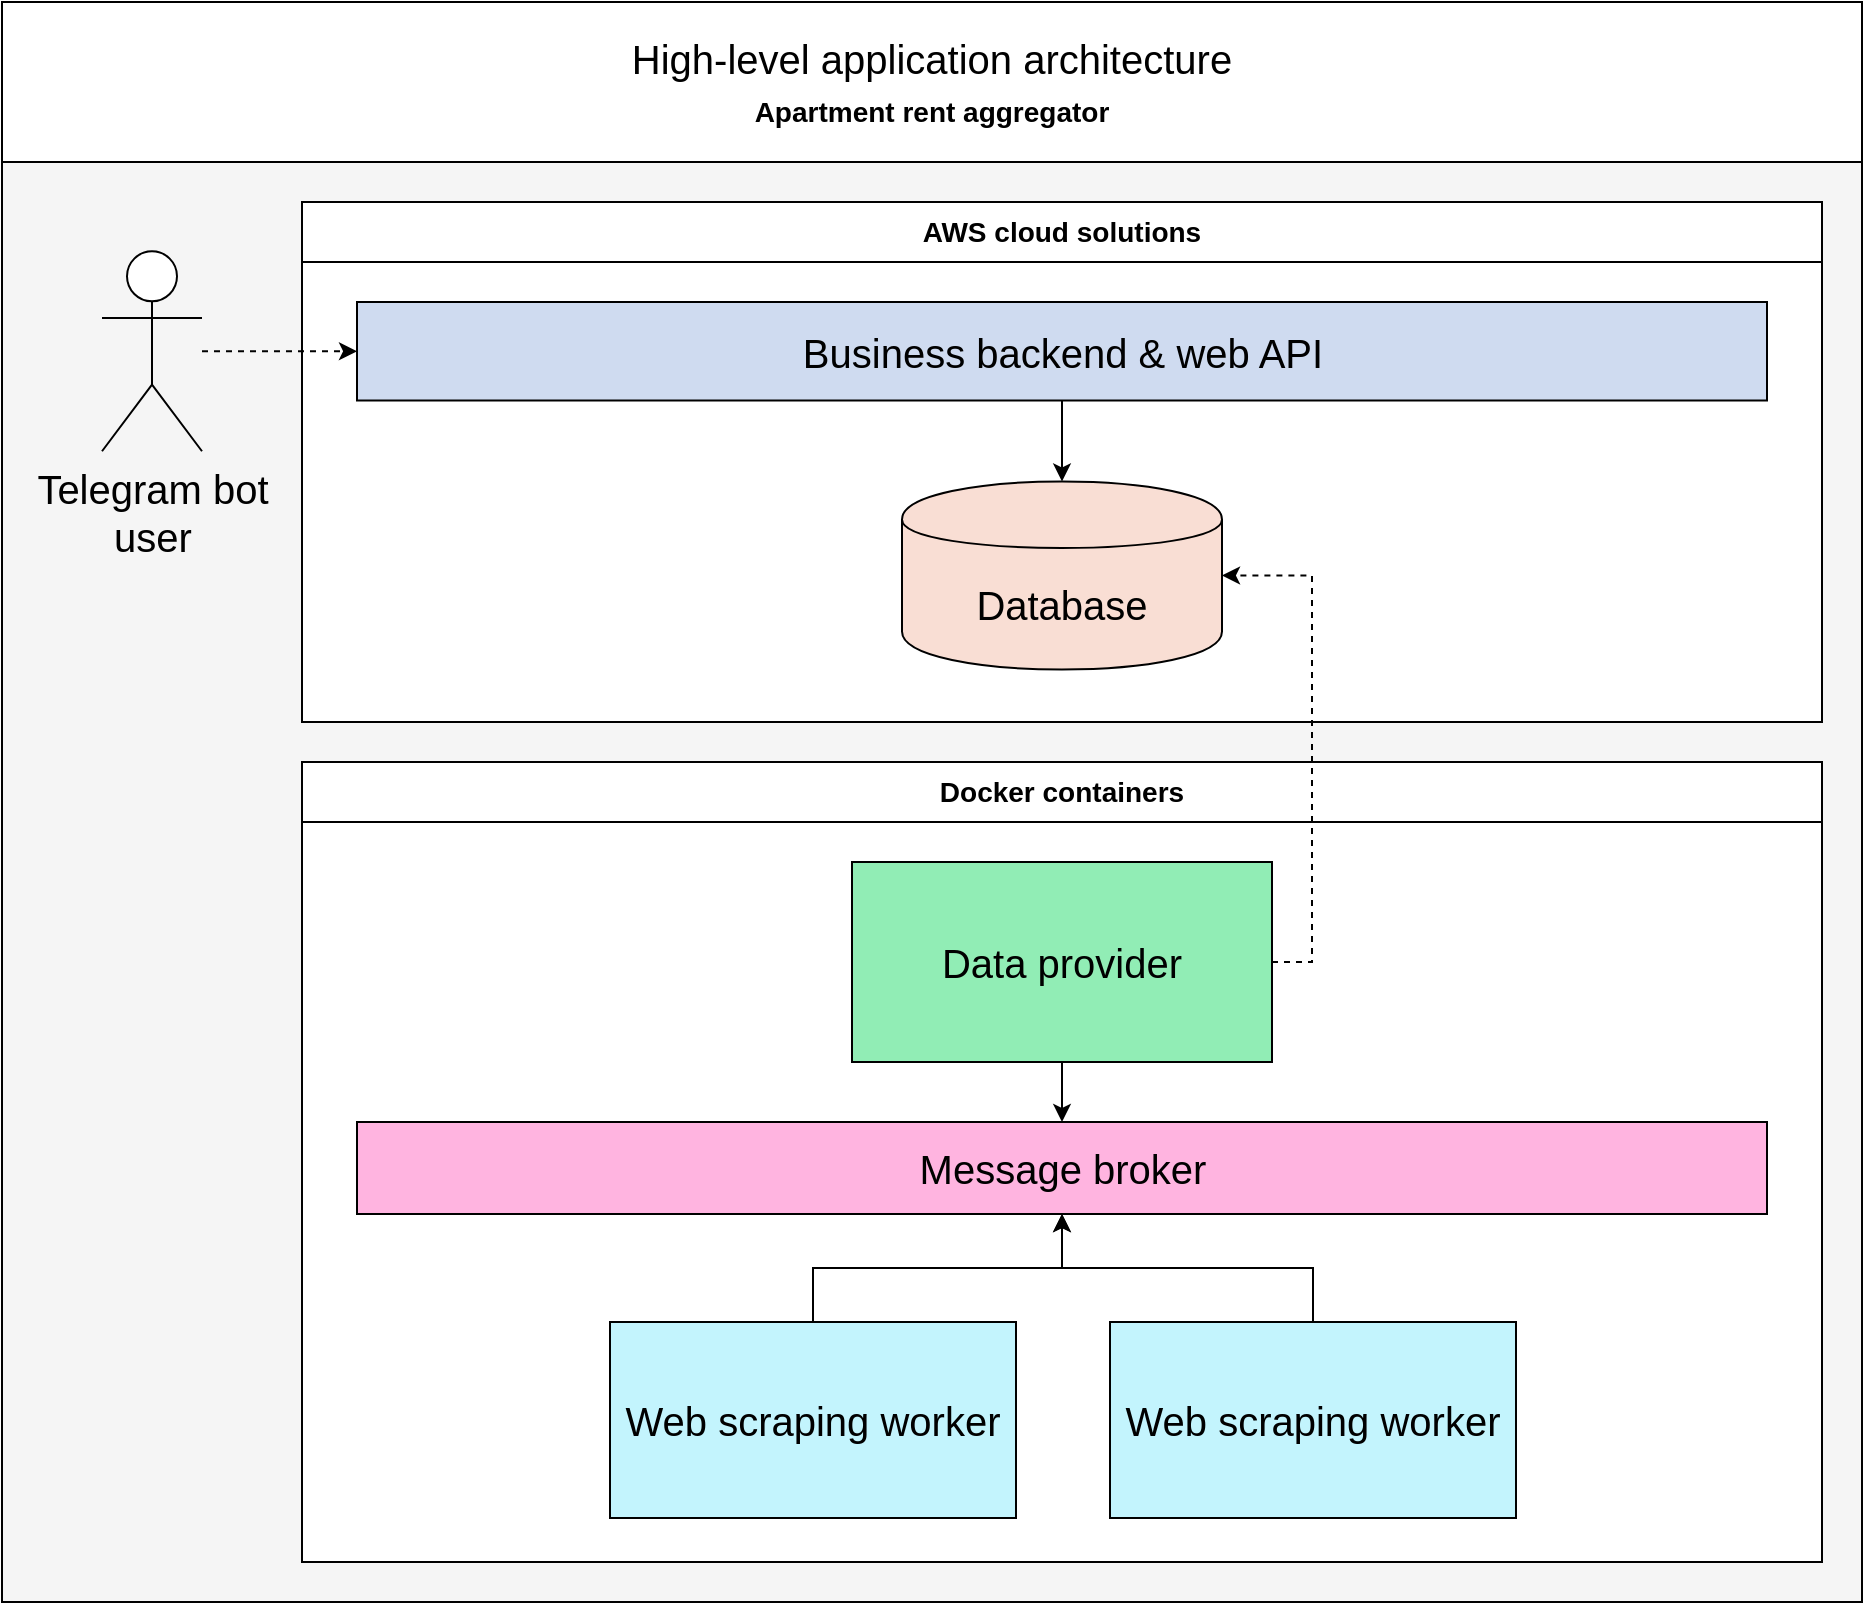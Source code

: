 <mxfile version="21.2.7" type="github" pages="5">
  <diagram name="High-level application" id="High-level_application">
    <mxGraphModel dx="1834" dy="756" grid="1" gridSize="10" guides="1" tooltips="1" connect="1" arrows="1" fold="1" page="0" pageScale="1" pageWidth="850" pageHeight="1100" math="0" shadow="0">
      <root>
        <mxCell id="0" />
        <mxCell id="1" parent="0" />
        <mxCell id="-xgTVikoDXELiAWHSAw1-9" value="" style="rounded=0;whiteSpace=wrap;html=1;fillColor=#F5F5F5;" parent="1" vertex="1">
          <mxGeometry x="-120" y="80" width="930" height="720" as="geometry" />
        </mxCell>
        <mxCell id="cWxIyX9j8rEvUQrOaFNB-9" value="AWS cloud solutions" style="swimlane;whiteSpace=wrap;html=1;fontSize=14;fontFamily=Helvetica;startSize=30;fillColor=#FFFFFF;" parent="1" vertex="1">
          <mxGeometry x="30" y="100" width="760" height="260" as="geometry">
            <mxRectangle x="30" y="100" width="180" height="30" as="alternateBounds" />
          </mxGeometry>
        </mxCell>
        <mxCell id="cWxIyX9j8rEvUQrOaFNB-17" value="" style="rounded=0;whiteSpace=wrap;html=1;" parent="cWxIyX9j8rEvUQrOaFNB-9" vertex="1">
          <mxGeometry y="30" width="760" height="230" as="geometry" />
        </mxCell>
        <mxCell id="ZXFIMNh35nwlY6TocOVl-15" value="Database" style="shape=cylinder;whiteSpace=wrap;html=1;boundedLbl=1;backgroundOutline=1;fontSize=20;labelBackgroundColor=none;fillColor=#f9ded4;" parent="cWxIyX9j8rEvUQrOaFNB-9" vertex="1">
          <mxGeometry x="300" y="139.75" width="160" height="94" as="geometry" />
        </mxCell>
        <mxCell id="ZXFIMNh35nwlY6TocOVl-18" value="Business backend &amp;amp; web API" style="rounded=0;whiteSpace=wrap;html=1;fillColor=#cfdbf0;fontSize=20;" parent="cWxIyX9j8rEvUQrOaFNB-9" vertex="1">
          <mxGeometry x="27.5" y="50" width="705" height="49.25" as="geometry" />
        </mxCell>
        <mxCell id="ZXFIMNh35nwlY6TocOVl-16" style="edgeStyle=orthogonalEdgeStyle;rounded=0;orthogonalLoop=1;jettySize=auto;html=1;exitX=0.5;exitY=1;exitDx=0;exitDy=0;" parent="cWxIyX9j8rEvUQrOaFNB-9" source="ZXFIMNh35nwlY6TocOVl-18" target="ZXFIMNh35nwlY6TocOVl-15" edge="1">
          <mxGeometry relative="1" as="geometry">
            <mxPoint x="380" y="98.75" as="sourcePoint" />
          </mxGeometry>
        </mxCell>
        <UserObject label="&lt;div style=&quot;&quot;&gt;&lt;p style=&quot;font-size: 20px; text-align: center; margin: 0px; text-indent: 0px; vertical-align: top; direction: ltr;&quot;&gt;&lt;span style=&quot;letter-spacing: 0px; background-color: initial;&quot;&gt;High-level application architecture&lt;/span&gt;&lt;br&gt;&lt;/p&gt;&lt;p style=&quot;text-align: center; margin: 0px; text-indent: 0px; vertical-align: top; direction: ltr;&quot;&gt;&lt;font style=&quot;font-size: 14px;&quot;&gt;&lt;b&gt;Apartment rent aggregator&lt;/b&gt;&lt;/font&gt;&lt;span style=&quot;font-size: 20px; letter-spacing: 0px; background-color: initial;&quot;&gt;&lt;br&gt;&lt;/span&gt;&lt;/p&gt;&lt;/div&gt;" tags="Background" id="9">
          <mxCell style="verticalAlign=middle;align=center;overflow=width;vsdxID=89;fillColor=default;gradientColor=none;shape=stencil(nZBLDoAgDERP0z3SIyjew0SURgSD+Lu9kMZoXLhwN9O+tukAlrNpJg1SzDH4QW/URgNYgZTkjA4UkwJUgGXng+6DX1zLfmoymdXo17xh5zmRJ6Q42BWCfc2oJfdAr+Yv+AP9Cb7OJ3H/2JG1HNGz/84klThPVCc=);strokeColor=default;strokeWidth=1;points=[];labelBackgroundColor=none;rounded=0;html=1;whiteSpace=wrap;spacing=0;fontFamily=Helvetica;fontSize=20;" parent="1" vertex="1">
            <mxGeometry x="-120" width="930" height="80" as="geometry" />
          </mxCell>
        </UserObject>
        <mxCell id="Ff4dOM8mG5HtcIpBqocM-9" style="edgeStyle=orthogonalEdgeStyle;rounded=0;orthogonalLoop=1;jettySize=auto;html=1;dashed=1;" parent="1" source="OINjtmFUPzzOpS-DBbj4-16" target="ZXFIMNh35nwlY6TocOVl-18" edge="1">
          <mxGeometry relative="1" as="geometry" />
        </mxCell>
        <mxCell id="OINjtmFUPzzOpS-DBbj4-16" value="Telegram bot&lt;br&gt;user" style="shape=umlActor;verticalLabelPosition=bottom;verticalAlign=top;html=1;outlineConnect=0;fontSize=20;fontStyle=0;fontFamily=Helvetica;" parent="1" vertex="1">
          <mxGeometry x="-70" y="124.63" width="50" height="100" as="geometry" />
        </mxCell>
        <mxCell id="V_b-aNV0u7wTXzf40E7H-9" value="Docker containers" style="swimlane;whiteSpace=wrap;html=1;fontSize=14;fontFamily=Helvetica;startSize=30;fillColor=#FFFFFF;" parent="1" vertex="1">
          <mxGeometry x="30" y="380" width="760" height="400" as="geometry">
            <mxRectangle x="30" y="380" width="180" height="30" as="alternateBounds" />
          </mxGeometry>
        </mxCell>
        <mxCell id="V_b-aNV0u7wTXzf40E7H-10" value="" style="rounded=0;whiteSpace=wrap;html=1;" parent="V_b-aNV0u7wTXzf40E7H-9" vertex="1">
          <mxGeometry y="30" width="760" height="370" as="geometry" />
        </mxCell>
        <mxCell id="ZXFIMNh35nwlY6TocOVl-24" value="Web scraping worker" style="rounded=0;whiteSpace=wrap;html=1;fillColor=#c3f4fd;fontSize=20;" parent="V_b-aNV0u7wTXzf40E7H-9" vertex="1">
          <mxGeometry x="404" y="280" width="203" height="98" as="geometry" />
        </mxCell>
        <mxCell id="ZXFIMNh35nwlY6TocOVl-21" value="Web scraping worker" style="rounded=0;whiteSpace=wrap;html=1;fillColor=#c3f4fd;fontSize=20;" parent="V_b-aNV0u7wTXzf40E7H-9" vertex="1">
          <mxGeometry x="154" y="280" width="203" height="98" as="geometry" />
        </mxCell>
        <mxCell id="ZXFIMNh35nwlY6TocOVl-20" value="Message broker" style="rounded=0;whiteSpace=wrap;html=1;fillColor=#ffb4e0;fontSize=20;" parent="V_b-aNV0u7wTXzf40E7H-9" vertex="1">
          <mxGeometry x="27.5" y="180" width="705" height="46" as="geometry" />
        </mxCell>
        <mxCell id="ZXFIMNh35nwlY6TocOVl-31" style="edgeStyle=orthogonalEdgeStyle;rounded=0;orthogonalLoop=1;jettySize=auto;html=1;" parent="V_b-aNV0u7wTXzf40E7H-9" source="ZXFIMNh35nwlY6TocOVl-24" target="ZXFIMNh35nwlY6TocOVl-20" edge="1">
          <mxGeometry relative="1" as="geometry" />
        </mxCell>
        <mxCell id="ZXFIMNh35nwlY6TocOVl-32" style="edgeStyle=orthogonalEdgeStyle;rounded=0;orthogonalLoop=1;jettySize=auto;html=1;" parent="V_b-aNV0u7wTXzf40E7H-9" source="ZXFIMNh35nwlY6TocOVl-21" target="ZXFIMNh35nwlY6TocOVl-20" edge="1">
          <mxGeometry relative="1" as="geometry" />
        </mxCell>
        <mxCell id="ZXFIMNh35nwlY6TocOVl-23" style="edgeStyle=orthogonalEdgeStyle;rounded=0;orthogonalLoop=1;jettySize=auto;html=1;entryX=0.5;entryY=0;entryDx=0;entryDy=0;" parent="V_b-aNV0u7wTXzf40E7H-9" source="ZXFIMNh35nwlY6TocOVl-19" target="ZXFIMNh35nwlY6TocOVl-20" edge="1">
          <mxGeometry relative="1" as="geometry">
            <mxPoint x="380.5" y="184" as="targetPoint" />
          </mxGeometry>
        </mxCell>
        <mxCell id="ZXFIMNh35nwlY6TocOVl-19" value="Data provider" style="rounded=0;whiteSpace=wrap;html=1;fillColor=#91edb5;fontSize=20;" parent="V_b-aNV0u7wTXzf40E7H-9" vertex="1">
          <mxGeometry x="275" y="50" width="210" height="100" as="geometry" />
        </mxCell>
        <mxCell id="_OqohqKDlzTqKOGeFq7Q-9" style="edgeStyle=orthogonalEdgeStyle;rounded=0;orthogonalLoop=1;jettySize=auto;html=1;exitX=1;exitY=0.5;exitDx=0;exitDy=0;entryX=1;entryY=0.5;entryDx=0;entryDy=0;dashed=1;" parent="1" source="ZXFIMNh35nwlY6TocOVl-19" target="ZXFIMNh35nwlY6TocOVl-15" edge="1">
          <mxGeometry relative="1" as="geometry" />
        </mxCell>
      </root>
    </mxGraphModel>
  </diagram>
  <diagram id="rdL2xZTq7Vs_gFtf2hAk" name="Business backend &amp; web API">
    <mxGraphModel dx="1834" dy="756" grid="1" gridSize="10" guides="1" tooltips="1" connect="1" arrows="1" fold="1" page="0" pageScale="1" pageWidth="850" pageHeight="1100" math="0" shadow="0">
      <root>
        <mxCell id="0" />
        <mxCell id="1" parent="0" />
        <mxCell id="CDx5S3gPCUcm8BOAOIRe-1" value="" style="rounded=0;whiteSpace=wrap;html=1;fillColor=#F5F5F5;fontFamily=Helvetica;" parent="1" vertex="1">
          <mxGeometry x="-150" y="270" width="970" height="560" as="geometry" />
        </mxCell>
        <UserObject label="&lt;div style=&quot;&quot;&gt;&lt;p style=&quot;text-align: center; margin: 0px; text-indent: 0px; vertical-align: top; direction: ltr;&quot;&gt;&lt;span style=&quot;letter-spacing: 0px; background-color: initial;&quot;&gt;Business backend &amp;amp; web API&amp;nbsp;architecture&lt;/span&gt;&lt;br&gt;&lt;/p&gt;&lt;p style=&quot;text-align: center; margin: 0px; text-indent: 0px; vertical-align: top; direction: ltr;&quot;&gt;&lt;b&gt;&lt;font style=&quot;font-size: 14px;&quot;&gt;Apartment rent aggregator&lt;/font&gt;&lt;/b&gt;&lt;b style=&quot;letter-spacing: 0px; background-color: initial; font-size: 16px;&quot;&gt;&lt;br&gt;&lt;/b&gt;&lt;/p&gt;&lt;/div&gt;" tags="Background" id="xDa_hqLlNhh-wzN2-aVn-1">
          <mxCell style="verticalAlign=middle;align=center;overflow=width;vsdxID=89;fillColor=default;gradientColor=none;shape=stencil(nZBLDoAgDERP0z3SIyjew0SURgSD+Lu9kMZoXLhwN9O+tukAlrNpJg1SzDH4QW/URgNYgZTkjA4UkwJUgGXng+6DX1zLfmoymdXo17xh5zmRJ6Q42BWCfc2oJfdAr+Yv+AP9Cb7OJ3H/2JG1HNGz/84klThPVCc=);strokeColor=default;strokeWidth=1;points=[];labelBackgroundColor=none;rounded=0;html=1;whiteSpace=wrap;spacing=0;fontFamily=Helvetica;fontSize=20;" parent="1" vertex="1">
            <mxGeometry x="-150" y="190" width="970" height="80" as="geometry" />
          </mxCell>
        </UserObject>
        <mxCell id="gksIDDGi-dU_mkhMfjs--19" value="Telegram bot&lt;br&gt;user" style="shape=umlActor;verticalLabelPosition=bottom;verticalAlign=top;html=1;outlineConnect=0;fontSize=20;fontStyle=0;fontFamily=Helvetica;" parent="1" vertex="1">
          <mxGeometry x="-100" y="364.63" width="50" height="100" as="geometry" />
        </mxCell>
        <mxCell id="S00ujWl9DdS8mKT_63SR-1" value="AWS cloud solutions" style="swimlane;whiteSpace=wrap;html=1;fontSize=14;fontFamily=Helvetica;startSize=30;fillColor=#FFFFFF;" parent="1" vertex="1">
          <mxGeometry y="290" width="800" height="520" as="geometry">
            <mxRectangle y="290" width="180" height="30" as="alternateBounds" />
          </mxGeometry>
        </mxCell>
        <mxCell id="AVWUsXg32qzoJtBqNjif-1" value="AWS Lambda" style="swimlane;whiteSpace=wrap;html=1;fontSize=14;fontFamily=Helvetica;startSize=30;fillColor=#FFFFFF;" parent="S00ujWl9DdS8mKT_63SR-1" vertex="1">
          <mxGeometry x="15" y="50" width="770" height="330" as="geometry">
            <mxRectangle x="15" y="50" width="180" height="30" as="alternateBounds" />
          </mxGeometry>
        </mxCell>
        <mxCell id="tQo4KUY7im6yM3A2KLwd-3" value="" style="rounded=0;whiteSpace=wrap;html=1;" parent="AVWUsXg32qzoJtBqNjif-1" vertex="1">
          <mxGeometry y="30" width="770" height="300" as="geometry" />
        </mxCell>
        <mxCell id="WNUZtPu2UXW6FzqGCnNT-1" style="edgeStyle=orthogonalEdgeStyle;rounded=0;orthogonalLoop=1;jettySize=auto;html=1;entryX=0.5;entryY=0;entryDx=0;entryDy=0;" parent="AVWUsXg32qzoJtBqNjif-1" source="Ubxucl3VO4eUPc3FD4i7-1" target="nCAJJaL27Q1462cdm441-1" edge="1">
          <mxGeometry relative="1" as="geometry" />
        </mxCell>
        <mxCell id="Ubxucl3VO4eUPc3FD4i7-1" value="Presentation layer" style="rounded=0;whiteSpace=wrap;html=1;fillColor=#cfdbf0;fontSize=20;" parent="AVWUsXg32qzoJtBqNjif-1" vertex="1">
          <mxGeometry x="29.5" y="50.0" width="705" height="49.25" as="geometry" />
        </mxCell>
        <mxCell id="nCAJJaL27Q1462cdm441-1" value="Business logic layer" style="rounded=0;whiteSpace=wrap;html=1;fillColor=#91edb5;fontSize=20;" parent="AVWUsXg32qzoJtBqNjif-1" vertex="1">
          <mxGeometry x="277" y="130" width="210" height="100" as="geometry" />
        </mxCell>
        <mxCell id="R34bI-at1Z5ELcu8JL5l-2" value="Data access layer" style="rounded=0;whiteSpace=wrap;html=1;fillColor=#ffb4e0;fontSize=20;" parent="AVWUsXg32qzoJtBqNjif-1" vertex="1">
          <mxGeometry x="29.5" y="260" width="705" height="49.25" as="geometry" />
        </mxCell>
        <mxCell id="DNQMAdA4DDHm-7m9TcHZ-2" style="edgeStyle=orthogonalEdgeStyle;rounded=0;orthogonalLoop=1;jettySize=auto;html=1;fontFamily=Helvetica;" parent="AVWUsXg32qzoJtBqNjif-1" source="nCAJJaL27Q1462cdm441-1" target="R34bI-at1Z5ELcu8JL5l-2" edge="1">
          <mxGeometry relative="1" as="geometry">
            <mxPoint x="382" y="298.62" as="sourcePoint" />
            <mxPoint x="382" y="327.62" as="targetPoint" />
          </mxGeometry>
        </mxCell>
        <mxCell id="R34bI-at1Z5ELcu8JL5l-1" value="Database" style="shape=cylinder;whiteSpace=wrap;html=1;boundedLbl=1;backgroundOutline=1;fontSize=20;labelBackgroundColor=none;fillColor=#f9ded4;" parent="S00ujWl9DdS8mKT_63SR-1" vertex="1">
          <mxGeometry x="317" y="410" width="160" height="94" as="geometry" />
        </mxCell>
        <mxCell id="DNQMAdA4DDHm-7m9TcHZ-1" style="edgeStyle=orthogonalEdgeStyle;rounded=0;orthogonalLoop=1;jettySize=auto;html=1;dashed=1;strokeWidth=1;fontFamily=Helvetica;" parent="S00ujWl9DdS8mKT_63SR-1" source="R34bI-at1Z5ELcu8JL5l-2" target="R34bI-at1Z5ELcu8JL5l-1" edge="1">
          <mxGeometry relative="1" as="geometry">
            <mxPoint x="395" y="440" as="sourcePoint" />
            <mxPoint x="395" y="440" as="targetPoint" />
          </mxGeometry>
        </mxCell>
        <mxCell id="nLbcYVm5nd8duVO0G44M-1" style="edgeStyle=orthogonalEdgeStyle;rounded=0;orthogonalLoop=1;jettySize=auto;html=1;entryX=0;entryY=0.5;entryDx=0;entryDy=0;dashed=1;" parent="1" source="gksIDDGi-dU_mkhMfjs--19" target="Ubxucl3VO4eUPc3FD4i7-1" edge="1">
          <mxGeometry relative="1" as="geometry" />
        </mxCell>
      </root>
    </mxGraphModel>
  </diagram>
  <diagram name="Database" id="LtboVBtrU09HUxSjuS6i">
    <mxGraphModel dx="1834" dy="756" grid="1" gridSize="10" guides="1" tooltips="1" connect="1" arrows="1" fold="1" page="0" pageScale="1" pageWidth="850" pageHeight="1100" math="0" shadow="0">
      <root>
        <mxCell id="NHxIjiaiegdvnOvBxfFC-0" />
        <mxCell id="NHxIjiaiegdvnOvBxfFC-1" parent="NHxIjiaiegdvnOvBxfFC-0" />
        <mxCell id="NHxIjiaiegdvnOvBxfFC-2" value="" style="rounded=0;whiteSpace=wrap;html=1;fillColor=#F5F5F5;fontFamily=Helvetica;" parent="NHxIjiaiegdvnOvBxfFC-1" vertex="1">
          <mxGeometry x="-140" y="320" width="820" height="520" as="geometry" />
        </mxCell>
        <UserObject label="&lt;div style=&quot;&quot;&gt;&lt;p style=&quot;text-align: center; margin: 0px; text-indent: 0px; vertical-align: top; direction: ltr;&quot;&gt;Database&lt;span style=&quot;letter-spacing: 0px; background-color: initial;&quot;&gt;&amp;nbsp;architecture&lt;/span&gt;&lt;br&gt;&lt;/p&gt;&lt;p style=&quot;text-align: center; margin: 0px; text-indent: 0px; vertical-align: top; direction: ltr;&quot;&gt;&lt;b&gt;&lt;font style=&quot;font-size: 14px;&quot;&gt;Apartment rent aggregator&lt;/font&gt;&lt;/b&gt;&lt;b style=&quot;letter-spacing: 0px; background-color: initial; font-size: 16px;&quot;&gt;&lt;br&gt;&lt;/b&gt;&lt;/p&gt;&lt;/div&gt;" tags="Background" id="NHxIjiaiegdvnOvBxfFC-3">
          <mxCell style="verticalAlign=middle;align=center;overflow=width;vsdxID=89;fillColor=default;gradientColor=none;shape=stencil(nZBLDoAgDERP0z3SIyjew0SURgSD+Lu9kMZoXLhwN9O+tukAlrNpJg1SzDH4QW/URgNYgZTkjA4UkwJUgGXng+6DX1zLfmoymdXo17xh5zmRJ6Q42BWCfc2oJfdAr+Yv+AP9Cb7OJ3H/2JG1HNGz/84klThPVCc=);strokeColor=default;strokeWidth=1;points=[];labelBackgroundColor=none;rounded=0;html=1;whiteSpace=wrap;spacing=0;fontFamily=Helvetica;fontSize=20;" parent="NHxIjiaiegdvnOvBxfFC-1" vertex="1">
            <mxGeometry x="-140" y="240" width="820" height="80" as="geometry" />
          </mxCell>
        </UserObject>
        <mxCell id="l5rECeBpOT4WqcB1mPP0-5" value="Docker containers" style="swimlane;whiteSpace=wrap;html=1;fontSize=14;fontFamily=Helvetica;startSize=30;fillColor=#FFFFFF;" parent="NHxIjiaiegdvnOvBxfFC-1" vertex="1">
          <mxGeometry x="127.5" y="660" width="285" height="160" as="geometry">
            <mxRectangle x="127.5" y="660" width="180" height="30" as="alternateBounds" />
          </mxGeometry>
        </mxCell>
        <mxCell id="Skv0MKlMQQDm3JonnCwP-1" value="Data provider" style="rounded=0;whiteSpace=wrap;html=1;fillColor=#91edb5;fontSize=20;" parent="l5rECeBpOT4WqcB1mPP0-5" vertex="1">
          <mxGeometry x="37.5" y="45" width="210" height="100" as="geometry" />
        </mxCell>
        <mxCell id="l5rECeBpOT4WqcB1mPP0-0" value="AWS cloud solutions" style="swimlane;whiteSpace=wrap;html=1;fontSize=14;fontFamily=Helvetica;startSize=30;fillColor=#FFFFFF;" parent="NHxIjiaiegdvnOvBxfFC-1" vertex="1">
          <mxGeometry x="-120" y="335" width="780" height="305" as="geometry">
            <mxRectangle x="-120" y="335" width="180" height="30" as="alternateBounds" />
          </mxGeometry>
        </mxCell>
        <mxCell id="NHxIjiaiegdvnOvBxfFC-4" value="DynamoDB" style="swimlane;whiteSpace=wrap;html=1;fontSize=14;fontFamily=Helvetica;startSize=30;fillColor=#FFFFFF;" parent="l5rECeBpOT4WqcB1mPP0-0" vertex="1">
          <mxGeometry x="290" y="115" width="200" height="170" as="geometry">
            <mxRectangle x="290" y="115" width="180" height="30" as="alternateBounds" />
          </mxGeometry>
        </mxCell>
        <mxCell id="NHxIjiaiegdvnOvBxfFC-5" value="" style="rounded=0;whiteSpace=wrap;html=1;" parent="NHxIjiaiegdvnOvBxfFC-4" vertex="1">
          <mxGeometry y="30" width="200" height="140" as="geometry" />
        </mxCell>
        <mxCell id="NHxIjiaiegdvnOvBxfFC-13" value="Database" style="shape=cylinder;whiteSpace=wrap;html=1;boundedLbl=1;backgroundOutline=1;fontSize=20;labelBackgroundColor=none;fillColor=#f9ded4;" parent="NHxIjiaiegdvnOvBxfFC-4" vertex="1">
          <mxGeometry x="20" y="50" width="160" height="94" as="geometry" />
        </mxCell>
        <mxCell id="SMMZR3aoMitZv5x2HaWR-0" style="edgeStyle=orthogonalEdgeStyle;rounded=0;orthogonalLoop=1;jettySize=auto;html=1;exitX=0;exitY=0.5;exitDx=0;exitDy=0;entryX=0;entryY=0.5;entryDx=0;entryDy=0;dashed=1;" parent="l5rECeBpOT4WqcB1mPP0-0" source="Skv0MKlMQQDm3JonnCwP-0" target="NHxIjiaiegdvnOvBxfFC-13" edge="1">
          <mxGeometry relative="1" as="geometry" />
        </mxCell>
        <mxCell id="Skv0MKlMQQDm3JonnCwP-0" value="Business backend &amp;amp; web API" style="rounded=0;whiteSpace=wrap;html=1;fillColor=#cfdbf0;fontSize=20;" parent="l5rECeBpOT4WqcB1mPP0-0" vertex="1">
          <mxGeometry x="37.5" y="45" width="705" height="49.25" as="geometry" />
        </mxCell>
        <mxCell id="a77eiguoDpq9U4xXv-2x-0" style="edgeStyle=orthogonalEdgeStyle;rounded=0;orthogonalLoop=1;jettySize=auto;html=1;exitX=1;exitY=0.5;exitDx=0;exitDy=0;entryX=1;entryY=0.5;entryDx=0;entryDy=0;dashed=1;" parent="NHxIjiaiegdvnOvBxfFC-1" source="Skv0MKlMQQDm3JonnCwP-1" target="NHxIjiaiegdvnOvBxfFC-13" edge="1">
          <mxGeometry relative="1" as="geometry" />
        </mxCell>
      </root>
    </mxGraphModel>
  </diagram>
  <diagram id="9Dh7BV537-x_Idr0ized" name="Data provider">
    <mxGraphModel dx="2284" dy="756" grid="1" gridSize="10" guides="1" tooltips="1" connect="1" arrows="1" fold="1" page="1" pageScale="1" pageWidth="850" pageHeight="1100" math="0" shadow="0">
      <root>
        <mxCell id="0" />
        <mxCell id="1" parent="0" />
        <mxCell id="CYjoajdfU9iSqwFnkjiu-1" value="" style="rounded=0;whiteSpace=wrap;html=1;fillColor=#F5F5F5;fontFamily=Helvetica;" parent="1" vertex="1">
          <mxGeometry x="-140" y="320" width="910" height="690" as="geometry" />
        </mxCell>
        <UserObject label="&lt;div style=&quot;&quot;&gt;&lt;p style=&quot;text-align: center; margin: 0px; text-indent: 0px; vertical-align: top; direction: ltr;&quot;&gt;Data provider&amp;nbsp;&lt;span style=&quot;letter-spacing: 0px; background-color: initial;&quot;&gt;architecture&lt;/span&gt;&lt;br&gt;&lt;/p&gt;&lt;p style=&quot;text-align: center; margin: 0px; text-indent: 0px; vertical-align: top; direction: ltr;&quot;&gt;&lt;b&gt;&lt;font style=&quot;font-size: 14px;&quot;&gt;Apartment rent aggregator&lt;/font&gt;&lt;/b&gt;&lt;b style=&quot;letter-spacing: 0px; background-color: initial; font-size: 16px;&quot;&gt;&lt;br&gt;&lt;/b&gt;&lt;/p&gt;&lt;/div&gt;" tags="Background" id="CYjoajdfU9iSqwFnkjiu-2">
          <mxCell style="verticalAlign=middle;align=center;overflow=width;vsdxID=89;fillColor=default;gradientColor=none;shape=stencil(nZBLDoAgDERP0z3SIyjew0SURgSD+Lu9kMZoXLhwN9O+tukAlrNpJg1SzDH4QW/URgNYgZTkjA4UkwJUgGXng+6DX1zLfmoymdXo17xh5zmRJ6Q42BWCfc2oJfdAr+Yv+AP9Cb7OJ3H/2JG1HNGz/84klThPVCc=);strokeColor=default;strokeWidth=1;points=[];labelBackgroundColor=none;rounded=0;html=1;whiteSpace=wrap;spacing=0;fontFamily=Helvetica;fontSize=20;" parent="1" vertex="1">
            <mxGeometry x="-140" y="240" width="910" height="80" as="geometry" />
          </mxCell>
        </UserObject>
        <mxCell id="CYjoajdfU9iSqwFnkjiu-3" value="Docker containers" style="swimlane;whiteSpace=wrap;html=1;fontSize=14;fontFamily=Helvetica;startSize=30;fillColor=#FFFFFF;" parent="1" vertex="1">
          <mxGeometry x="-120" y="340" width="870" height="470" as="geometry">
            <mxRectangle x="-120" y="340" width="180" height="30" as="alternateBounds" />
          </mxGeometry>
        </mxCell>
        <mxCell id="CYjoajdfU9iSqwFnkjiu-6" value="Hosted application" style="swimlane;whiteSpace=wrap;html=1;fontSize=14;fontFamily=Helvetica;startSize=30;fillColor=#FFFFFF;" parent="CYjoajdfU9iSqwFnkjiu-3" vertex="1">
          <mxGeometry x="40" y="120" width="790" height="330" as="geometry">
            <mxRectangle x="40" y="120" width="180" height="30" as="alternateBounds" />
          </mxGeometry>
        </mxCell>
        <mxCell id="CYjoajdfU9iSqwFnkjiu-7" value="" style="rounded=0;whiteSpace=wrap;html=1;" parent="CYjoajdfU9iSqwFnkjiu-6" vertex="1">
          <mxGeometry y="30" width="790" height="300" as="geometry" />
        </mxCell>
        <mxCell id="OO9s4GCvRSFLijvhoHis-7" value="Message listening layer" style="rounded=0;whiteSpace=wrap;html=1;fillColor=#cfdbf0;fontSize=20;" parent="CYjoajdfU9iSqwFnkjiu-6" vertex="1">
          <mxGeometry x="40" y="50" width="710" height="50" as="geometry" />
        </mxCell>
        <mxCell id="OO9s4GCvRSFLijvhoHis-8" value="Business logic layer" style="rounded=0;whiteSpace=wrap;html=1;fillColor=#91edb5;fontSize=20;" parent="CYjoajdfU9iSqwFnkjiu-6" vertex="1">
          <mxGeometry x="290" y="130" width="210" height="100" as="geometry" />
        </mxCell>
        <mxCell id="OO9s4GCvRSFLijvhoHis-6" style="edgeStyle=orthogonalEdgeStyle;rounded=0;orthogonalLoop=1;jettySize=auto;html=1;entryX=0.5;entryY=0;entryDx=0;entryDy=0;" parent="CYjoajdfU9iSqwFnkjiu-6" source="OO9s4GCvRSFLijvhoHis-7" target="OO9s4GCvRSFLijvhoHis-8" edge="1">
          <mxGeometry relative="1" as="geometry" />
        </mxCell>
        <mxCell id="OO9s4GCvRSFLijvhoHis-9" value="Data access layer" style="rounded=0;whiteSpace=wrap;html=1;fillColor=#ffb4e0;fontSize=20;" parent="CYjoajdfU9iSqwFnkjiu-6" vertex="1">
          <mxGeometry x="40" y="260" width="710" height="50" as="geometry" />
        </mxCell>
        <mxCell id="OO9s4GCvRSFLijvhoHis-10" style="edgeStyle=orthogonalEdgeStyle;rounded=0;orthogonalLoop=1;jettySize=auto;html=1;fontFamily=Helvetica;" parent="CYjoajdfU9iSqwFnkjiu-6" source="OO9s4GCvRSFLijvhoHis-8" target="OO9s4GCvRSFLijvhoHis-9" edge="1">
          <mxGeometry relative="1" as="geometry">
            <mxPoint x="392.5" y="298.62" as="sourcePoint" />
            <mxPoint x="392.5" y="327.62" as="targetPoint" />
          </mxGeometry>
        </mxCell>
        <mxCell id="kCEH-rm8-NThNVafBbZ4-1" value="Message broker" style="rounded=0;whiteSpace=wrap;html=1;fillColor=#e5f5ff;fontSize=20;" parent="CYjoajdfU9iSqwFnkjiu-3" vertex="1">
          <mxGeometry x="80" y="50" width="710" height="50" as="geometry" />
        </mxCell>
        <mxCell id="kCEH-rm8-NThNVafBbZ4-3" style="edgeStyle=orthogonalEdgeStyle;rounded=0;orthogonalLoop=1;jettySize=auto;html=1;exitX=0;exitY=0.5;exitDx=0;exitDy=0;entryX=0;entryY=0.5;entryDx=0;entryDy=0;dashed=1;" parent="CYjoajdfU9iSqwFnkjiu-3" source="OO9s4GCvRSFLijvhoHis-7" target="kCEH-rm8-NThNVafBbZ4-1" edge="1">
          <mxGeometry relative="1" as="geometry" />
        </mxCell>
        <mxCell id="CYjoajdfU9iSqwFnkjiu-5" value="AWS cloud solutions" style="swimlane;whiteSpace=wrap;html=1;fontSize=14;fontFamily=Helvetica;startSize=30;fillColor=#FFFFFF;" parent="1" vertex="1">
          <mxGeometry x="195" y="830" width="200" height="160" as="geometry">
            <mxRectangle x="195" y="830" width="180" height="30" as="alternateBounds" />
          </mxGeometry>
        </mxCell>
        <mxCell id="sXfjP2PpITpkZqSWbeka-1" value="Database" style="shape=cylinder;whiteSpace=wrap;html=1;boundedLbl=1;backgroundOutline=1;fontSize=20;labelBackgroundColor=none;fillColor=#f9ded4;" parent="CYjoajdfU9iSqwFnkjiu-5" vertex="1">
          <mxGeometry x="20" y="50" width="160" height="90" as="geometry" />
        </mxCell>
        <mxCell id="GKEldVXBB0iO7YeMTLMr-1" style="edgeStyle=orthogonalEdgeStyle;rounded=0;orthogonalLoop=1;jettySize=auto;html=1;exitX=1;exitY=0.5;exitDx=0;exitDy=0;entryX=1;entryY=0.5;entryDx=0;entryDy=0;dashed=1;" parent="1" source="OO9s4GCvRSFLijvhoHis-9" target="sXfjP2PpITpkZqSWbeka-1" edge="1">
          <mxGeometry relative="1" as="geometry" />
        </mxCell>
      </root>
    </mxGraphModel>
  </diagram>
  <diagram name="Message broker" id="G8D0X6Xd-ZQCqRd8ddIb">
    <mxGraphModel dx="1834" dy="756" grid="1" gridSize="10" guides="1" tooltips="1" connect="1" arrows="1" fold="1" page="0" pageScale="1" pageWidth="850" pageHeight="1100" math="0" shadow="0">
      <root>
        <mxCell id="32hwXbgZet4p9y06SgDN-0" />
        <mxCell id="32hwXbgZet4p9y06SgDN-1" parent="32hwXbgZet4p9y06SgDN-0" />
        <mxCell id="32hwXbgZet4p9y06SgDN-2" value="" style="rounded=0;whiteSpace=wrap;html=1;fillColor=#F5F5F5;fontFamily=Helvetica;" vertex="1" parent="32hwXbgZet4p9y06SgDN-1">
          <mxGeometry x="-140" y="320" width="870" height="500" as="geometry" />
        </mxCell>
        <UserObject label="&lt;div style=&quot;&quot;&gt;&lt;p style=&quot;text-align: center; margin: 0px; text-indent: 0px; vertical-align: top; direction: ltr;&quot;&gt;Message broker&amp;nbsp;&lt;span style=&quot;letter-spacing: 0px; background-color: initial;&quot;&gt;architecture&lt;/span&gt;&lt;br&gt;&lt;/p&gt;&lt;p style=&quot;text-align: center; margin: 0px; text-indent: 0px; vertical-align: top; direction: ltr;&quot;&gt;&lt;b&gt;&lt;font style=&quot;font-size: 14px;&quot;&gt;Apartment rent aggregator&lt;/font&gt;&lt;/b&gt;&lt;b style=&quot;letter-spacing: 0px; background-color: initial; font-size: 16px;&quot;&gt;&lt;br&gt;&lt;/b&gt;&lt;/p&gt;&lt;/div&gt;" tags="Background" id="32hwXbgZet4p9y06SgDN-3">
          <mxCell style="verticalAlign=middle;align=center;overflow=width;vsdxID=89;fillColor=default;gradientColor=none;shape=stencil(nZBLDoAgDERP0z3SIyjew0SURgSD+Lu9kMZoXLhwN9O+tukAlrNpJg1SzDH4QW/URgNYgZTkjA4UkwJUgGXng+6DX1zLfmoymdXo17xh5zmRJ6Q42BWCfc2oJfdAr+Yv+AP9Cb7OJ3H/2JG1HNGz/84klThPVCc=);strokeColor=default;strokeWidth=1;points=[];labelBackgroundColor=none;rounded=0;html=1;whiteSpace=wrap;spacing=0;fontFamily=Helvetica;fontSize=20;" vertex="1" parent="32hwXbgZet4p9y06SgDN-1">
            <mxGeometry x="-140" y="240" width="870" height="80" as="geometry" />
          </mxCell>
        </UserObject>
        <mxCell id="32hwXbgZet4p9y06SgDN-4" value="Docker containers" style="swimlane;whiteSpace=wrap;html=1;fontSize=14;fontFamily=Helvetica;startSize=30;fillColor=#FFFFFF;" vertex="1" parent="32hwXbgZet4p9y06SgDN-1">
          <mxGeometry x="-120" y="340" width="830" height="460" as="geometry">
            <mxRectangle x="-120" y="330" width="180" height="30" as="alternateBounds" />
          </mxGeometry>
        </mxCell>
        <mxCell id="32hwXbgZet4p9y06SgDN-5" value="Data provider" style="rounded=0;whiteSpace=wrap;html=1;fillColor=#91edb5;fontSize=20;" vertex="1" parent="32hwXbgZet4p9y06SgDN-4">
          <mxGeometry x="310" y="50" width="210" height="100" as="geometry" />
        </mxCell>
        <mxCell id="32hwXbgZet4p9y06SgDN-7" value="RabbitMQ" style="swimlane;whiteSpace=wrap;html=1;fontSize=14;fontFamily=Helvetica;startSize=30;fillColor=#FFFFFF;" vertex="1" parent="32hwXbgZet4p9y06SgDN-4">
          <mxGeometry x="20" y="170" width="790" height="120" as="geometry">
            <mxRectangle x="20" y="170" width="180" height="30" as="alternateBounds" />
          </mxGeometry>
        </mxCell>
        <mxCell id="32hwXbgZet4p9y06SgDN-8" value="" style="rounded=0;whiteSpace=wrap;html=1;" vertex="1" parent="32hwXbgZet4p9y06SgDN-7">
          <mxGeometry y="30" width="790" height="90" as="geometry" />
        </mxCell>
        <mxCell id="UwlkU43vqtol16mhBXbP-0" value="Message broker" style="rounded=0;whiteSpace=wrap;html=1;fillColor=#ffb4e0;fontSize=20;" vertex="1" parent="32hwXbgZet4p9y06SgDN-7">
          <mxGeometry x="40" y="50" width="710" height="50" as="geometry" />
        </mxCell>
        <mxCell id="PAHMAlzgnwAynBgOO4Mb-0" style="edgeStyle=orthogonalEdgeStyle;rounded=0;orthogonalLoop=1;jettySize=auto;html=1;exitX=0.5;exitY=0;exitDx=0;exitDy=0;entryX=0.5;entryY=1;entryDx=0;entryDy=0;dashed=1;" edge="1" parent="32hwXbgZet4p9y06SgDN-4" source="ilRmMZJbjMeJA0BGS2gK-0" target="UwlkU43vqtol16mhBXbP-0">
          <mxGeometry relative="1" as="geometry" />
        </mxCell>
        <mxCell id="ilRmMZJbjMeJA0BGS2gK-0" value="Web scraping worker" style="rounded=0;whiteSpace=wrap;html=1;fillColor=#c3f4fd;fontSize=20;" vertex="1" parent="32hwXbgZet4p9y06SgDN-4">
          <mxGeometry x="440" y="340" width="200" height="100" as="geometry" />
        </mxCell>
        <mxCell id="ilRmMZJbjMeJA0BGS2gK-2" style="edgeStyle=orthogonalEdgeStyle;rounded=0;orthogonalLoop=1;jettySize=auto;html=1;exitX=0.5;exitY=0;exitDx=0;exitDy=0;entryX=0.5;entryY=1;entryDx=0;entryDy=0;dashed=1;" edge="1" parent="32hwXbgZet4p9y06SgDN-4" source="ilRmMZJbjMeJA0BGS2gK-1" target="UwlkU43vqtol16mhBXbP-0">
          <mxGeometry relative="1" as="geometry" />
        </mxCell>
        <mxCell id="ilRmMZJbjMeJA0BGS2gK-1" value="Web scraping worker" style="rounded=0;whiteSpace=wrap;html=1;fillColor=#c3f4fd;fontSize=20;" vertex="1" parent="32hwXbgZet4p9y06SgDN-4">
          <mxGeometry x="190" y="340" width="200" height="100" as="geometry" />
        </mxCell>
        <mxCell id="sKKdyPwryylSQL3J9UKg-0" style="edgeStyle=orthogonalEdgeStyle;rounded=0;orthogonalLoop=1;jettySize=auto;html=1;exitX=0;exitY=0.5;exitDx=0;exitDy=0;entryX=0;entryY=0.5;entryDx=0;entryDy=0;dashed=1;" edge="1" parent="32hwXbgZet4p9y06SgDN-4" source="32hwXbgZet4p9y06SgDN-5" target="UwlkU43vqtol16mhBXbP-0">
          <mxGeometry relative="1" as="geometry">
            <Array as="points">
              <mxPoint x="40" y="100" />
              <mxPoint x="40" y="245" />
            </Array>
          </mxGeometry>
        </mxCell>
      </root>
    </mxGraphModel>
  </diagram>
</mxfile>
